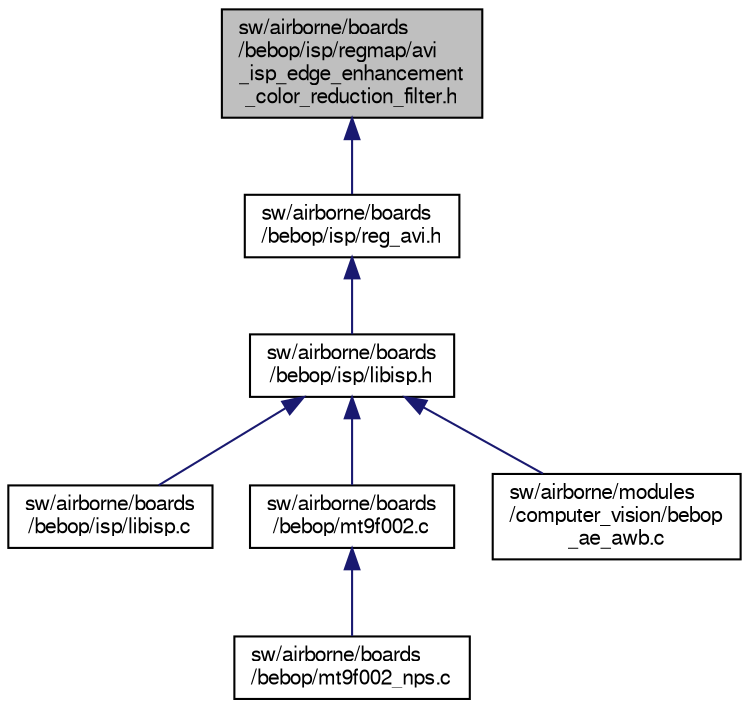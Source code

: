 digraph "sw/airborne/boards/bebop/isp/regmap/avi_isp_edge_enhancement_color_reduction_filter.h"
{
  edge [fontname="FreeSans",fontsize="10",labelfontname="FreeSans",labelfontsize="10"];
  node [fontname="FreeSans",fontsize="10",shape=record];
  Node1 [label="sw/airborne/boards\l/bebop/isp/regmap/avi\l_isp_edge_enhancement\l_color_reduction_filter.h",height=0.2,width=0.4,color="black", fillcolor="grey75", style="filled", fontcolor="black"];
  Node1 -> Node2 [dir="back",color="midnightblue",fontsize="10",style="solid",fontname="FreeSans"];
  Node2 [label="sw/airborne/boards\l/bebop/isp/reg_avi.h",height=0.2,width=0.4,color="black", fillcolor="white", style="filled",URL="$reg__avi_8h.html"];
  Node2 -> Node3 [dir="back",color="midnightblue",fontsize="10",style="solid",fontname="FreeSans"];
  Node3 [label="sw/airborne/boards\l/bebop/isp/libisp.h",height=0.2,width=0.4,color="black", fillcolor="white", style="filled",URL="$libisp_8h.html"];
  Node3 -> Node4 [dir="back",color="midnightblue",fontsize="10",style="solid",fontname="FreeSans"];
  Node4 [label="sw/airborne/boards\l/bebop/isp/libisp.c",height=0.2,width=0.4,color="black", fillcolor="white", style="filled",URL="$libisp_8c.html"];
  Node3 -> Node5 [dir="back",color="midnightblue",fontsize="10",style="solid",fontname="FreeSans"];
  Node5 [label="sw/airborne/boards\l/bebop/mt9f002.c",height=0.2,width=0.4,color="black", fillcolor="white", style="filled",URL="$mt9f002_8c.html",tooltip="Initialization of MT9F002 chip and options to change settings. "];
  Node5 -> Node6 [dir="back",color="midnightblue",fontsize="10",style="solid",fontname="FreeSans"];
  Node6 [label="sw/airborne/boards\l/bebop/mt9f002_nps.c",height=0.2,width=0.4,color="black", fillcolor="white", style="filled",URL="$mt9f002__nps_8c.html"];
  Node3 -> Node7 [dir="back",color="midnightblue",fontsize="10",style="solid",fontname="FreeSans"];
  Node7 [label="sw/airborne/modules\l/computer_vision/bebop\l_ae_awb.c",height=0.2,width=0.4,color="black", fillcolor="white", style="filled",URL="$bebop__ae__awb_8c.html"];
}
